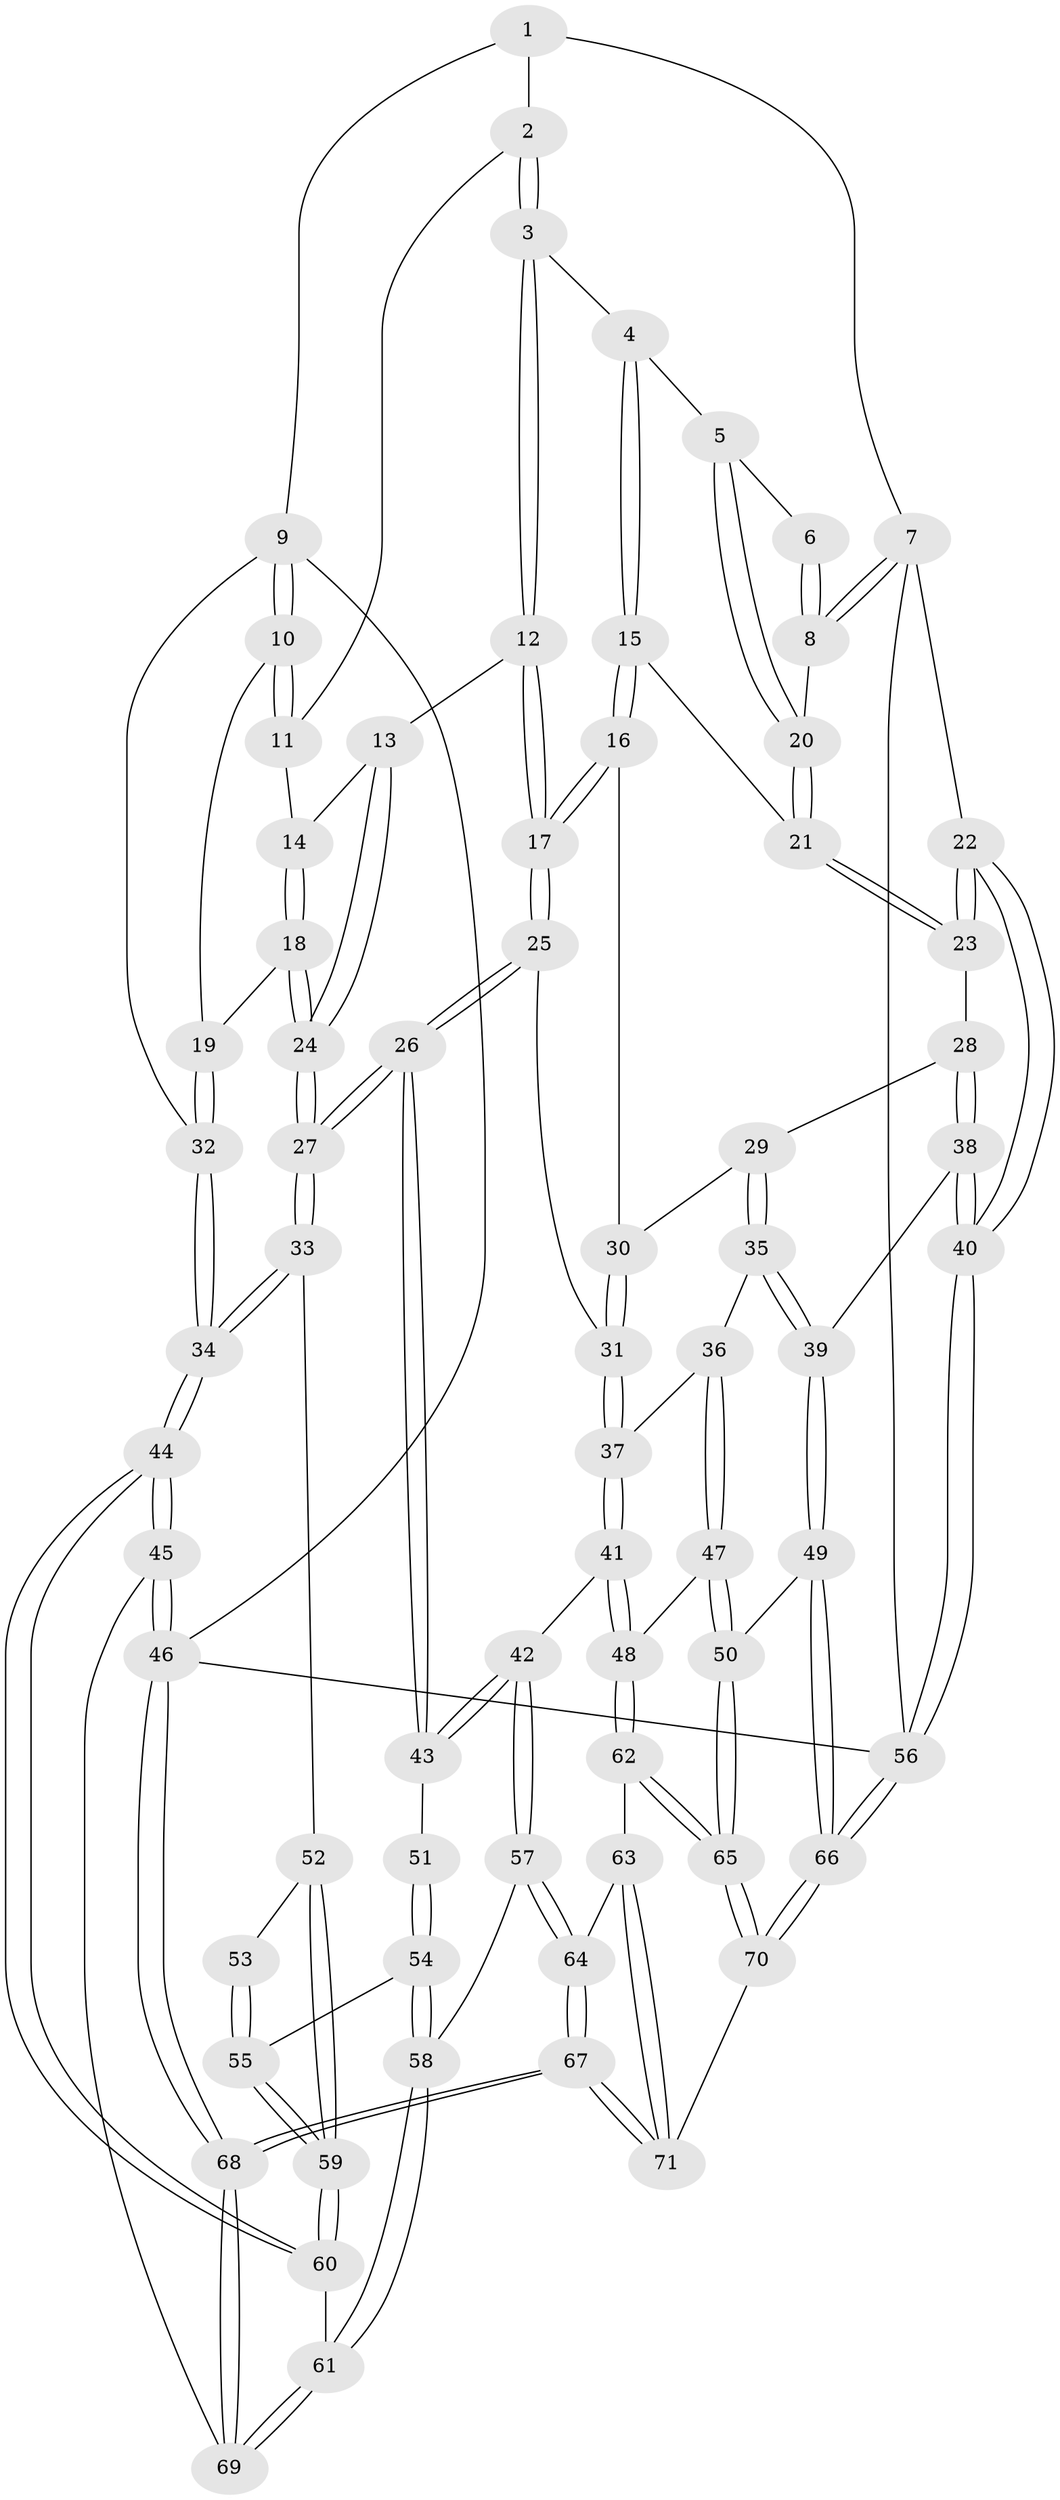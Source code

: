 // Generated by graph-tools (version 1.1) at 2025/27/03/09/25 03:27:11]
// undirected, 71 vertices, 174 edges
graph export_dot {
graph [start="1"]
  node [color=gray90,style=filled];
  1 [pos="+0.9791109053830863+0"];
  2 [pos="+0.6693244274150009+0"];
  3 [pos="+0.6889367565906358+0.03804591767730521"];
  4 [pos="+0.783399778446799+0.12152175407742857"];
  5 [pos="+0.8509255396210941+0.16751135524576216"];
  6 [pos="+0.9269911121091126+0.04448491910340094"];
  7 [pos="+1+0.1915480163388387"];
  8 [pos="+1+0.17891186019978472"];
  9 [pos="+0+0"];
  10 [pos="+0+0"];
  11 [pos="+0.2080265108598006+0"];
  12 [pos="+0.5218629304985661+0.2521355726572892"];
  13 [pos="+0.5214330582509339+0.25203943126581074"];
  14 [pos="+0.2967473778365198+0.05728241962622167"];
  15 [pos="+0.6656058714911834+0.31363647686755425"];
  16 [pos="+0.5851357200367032+0.3210931256595367"];
  17 [pos="+0.570118374269949+0.3191138014416779"];
  18 [pos="+0.20473296540059105+0.3587730653201438"];
  19 [pos="+0.19192563219786418+0.3574709483850816"];
  20 [pos="+0.855925149522642+0.1755014328926381"];
  21 [pos="+0.8376266390231036+0.32376358117805704"];
  22 [pos="+1+0.43938989891400426"];
  23 [pos="+0.872605079447697+0.38474564472904704"];
  24 [pos="+0.2661105485346688+0.41753503273347636"];
  25 [pos="+0.5436392391887801+0.4996452723806782"];
  26 [pos="+0.3479982783844363+0.5492461074368622"];
  27 [pos="+0.2714509354223211+0.43916204368717754"];
  28 [pos="+0.8156622265824738+0.4672856908804018"];
  29 [pos="+0.7809622808547324+0.47959444981948196"];
  30 [pos="+0.7178489784857839+0.4432882197789538"];
  31 [pos="+0.5568066547781015+0.5139320217282514"];
  32 [pos="+0+0.3957766804026349"];
  33 [pos="+0.07595282513617338+0.6056072310990824"];
  34 [pos="+0+0.5612389893280524"];
  35 [pos="+0.6991550661389893+0.5569289641885001"];
  36 [pos="+0.6119458116930052+0.5759977185970875"];
  37 [pos="+0.5987223101326792+0.5665490406630627"];
  38 [pos="+0.9025261048667844+0.6956617817338969"];
  39 [pos="+0.8555279466045012+0.7126006567696561"];
  40 [pos="+1+0.7145550216735045"];
  41 [pos="+0.4305364165277122+0.7277549607441667"];
  42 [pos="+0.3938135300916988+0.7140321461070364"];
  43 [pos="+0.34404392823095925+0.5745535519483644"];
  44 [pos="+0+0.7629999138342692"];
  45 [pos="+0+0.8902802504782806"];
  46 [pos="+0+1"];
  47 [pos="+0.6373112764660046+0.7152586791419245"];
  48 [pos="+0.47118425316829127+0.759937106904661"];
  49 [pos="+0.8164748784348772+0.7426036423025035"];
  50 [pos="+0.6963257289752506+0.7734913851045536"];
  51 [pos="+0.2739454396455883+0.6167485627080301"];
  52 [pos="+0.09929009424970373+0.6251822559470812"];
  53 [pos="+0.2728780413672721+0.61696189069319"];
  54 [pos="+0.23710733465213552+0.7006556328647097"];
  55 [pos="+0.17535932259532772+0.6941926746105318"];
  56 [pos="+1+1"];
  57 [pos="+0.31736045197903656+0.7915313376828069"];
  58 [pos="+0.2545317089695613+0.7883774507426774"];
  59 [pos="+0.13980491009204052+0.7021159584481632"];
  60 [pos="+0.1458456542925081+0.7826902965273482"];
  61 [pos="+0.17143014618620916+0.8143829843959647"];
  62 [pos="+0.500795006185258+0.8791939868434339"];
  63 [pos="+0.48176720205731655+0.8928001577175916"];
  64 [pos="+0.33490491628583086+0.8675308979920062"];
  65 [pos="+0.6425047090641706+0.9253846062097245"];
  66 [pos="+0.8944378266611486+1"];
  67 [pos="+0.20978691279996656+1"];
  68 [pos="+0.19599420145634602+1"];
  69 [pos="+0.16308777503274566+0.8524145939307909"];
  70 [pos="+0.7653478590343751+1"];
  71 [pos="+0.2901743395079048+1"];
  1 -- 2;
  1 -- 7;
  1 -- 9;
  2 -- 3;
  2 -- 3;
  2 -- 11;
  3 -- 4;
  3 -- 12;
  3 -- 12;
  4 -- 5;
  4 -- 15;
  4 -- 15;
  5 -- 6;
  5 -- 20;
  5 -- 20;
  6 -- 8;
  6 -- 8;
  7 -- 8;
  7 -- 8;
  7 -- 22;
  7 -- 56;
  8 -- 20;
  9 -- 10;
  9 -- 10;
  9 -- 32;
  9 -- 46;
  10 -- 11;
  10 -- 11;
  10 -- 19;
  11 -- 14;
  12 -- 13;
  12 -- 17;
  12 -- 17;
  13 -- 14;
  13 -- 24;
  13 -- 24;
  14 -- 18;
  14 -- 18;
  15 -- 16;
  15 -- 16;
  15 -- 21;
  16 -- 17;
  16 -- 17;
  16 -- 30;
  17 -- 25;
  17 -- 25;
  18 -- 19;
  18 -- 24;
  18 -- 24;
  19 -- 32;
  19 -- 32;
  20 -- 21;
  20 -- 21;
  21 -- 23;
  21 -- 23;
  22 -- 23;
  22 -- 23;
  22 -- 40;
  22 -- 40;
  23 -- 28;
  24 -- 27;
  24 -- 27;
  25 -- 26;
  25 -- 26;
  25 -- 31;
  26 -- 27;
  26 -- 27;
  26 -- 43;
  26 -- 43;
  27 -- 33;
  27 -- 33;
  28 -- 29;
  28 -- 38;
  28 -- 38;
  29 -- 30;
  29 -- 35;
  29 -- 35;
  30 -- 31;
  30 -- 31;
  31 -- 37;
  31 -- 37;
  32 -- 34;
  32 -- 34;
  33 -- 34;
  33 -- 34;
  33 -- 52;
  34 -- 44;
  34 -- 44;
  35 -- 36;
  35 -- 39;
  35 -- 39;
  36 -- 37;
  36 -- 47;
  36 -- 47;
  37 -- 41;
  37 -- 41;
  38 -- 39;
  38 -- 40;
  38 -- 40;
  39 -- 49;
  39 -- 49;
  40 -- 56;
  40 -- 56;
  41 -- 42;
  41 -- 48;
  41 -- 48;
  42 -- 43;
  42 -- 43;
  42 -- 57;
  42 -- 57;
  43 -- 51;
  44 -- 45;
  44 -- 45;
  44 -- 60;
  44 -- 60;
  45 -- 46;
  45 -- 46;
  45 -- 69;
  46 -- 68;
  46 -- 68;
  46 -- 56;
  47 -- 48;
  47 -- 50;
  47 -- 50;
  48 -- 62;
  48 -- 62;
  49 -- 50;
  49 -- 66;
  49 -- 66;
  50 -- 65;
  50 -- 65;
  51 -- 54;
  51 -- 54;
  52 -- 53;
  52 -- 59;
  52 -- 59;
  53 -- 55;
  53 -- 55;
  54 -- 55;
  54 -- 58;
  54 -- 58;
  55 -- 59;
  55 -- 59;
  56 -- 66;
  56 -- 66;
  57 -- 58;
  57 -- 64;
  57 -- 64;
  58 -- 61;
  58 -- 61;
  59 -- 60;
  59 -- 60;
  60 -- 61;
  61 -- 69;
  61 -- 69;
  62 -- 63;
  62 -- 65;
  62 -- 65;
  63 -- 64;
  63 -- 71;
  63 -- 71;
  64 -- 67;
  64 -- 67;
  65 -- 70;
  65 -- 70;
  66 -- 70;
  66 -- 70;
  67 -- 68;
  67 -- 68;
  67 -- 71;
  67 -- 71;
  68 -- 69;
  68 -- 69;
  70 -- 71;
}

